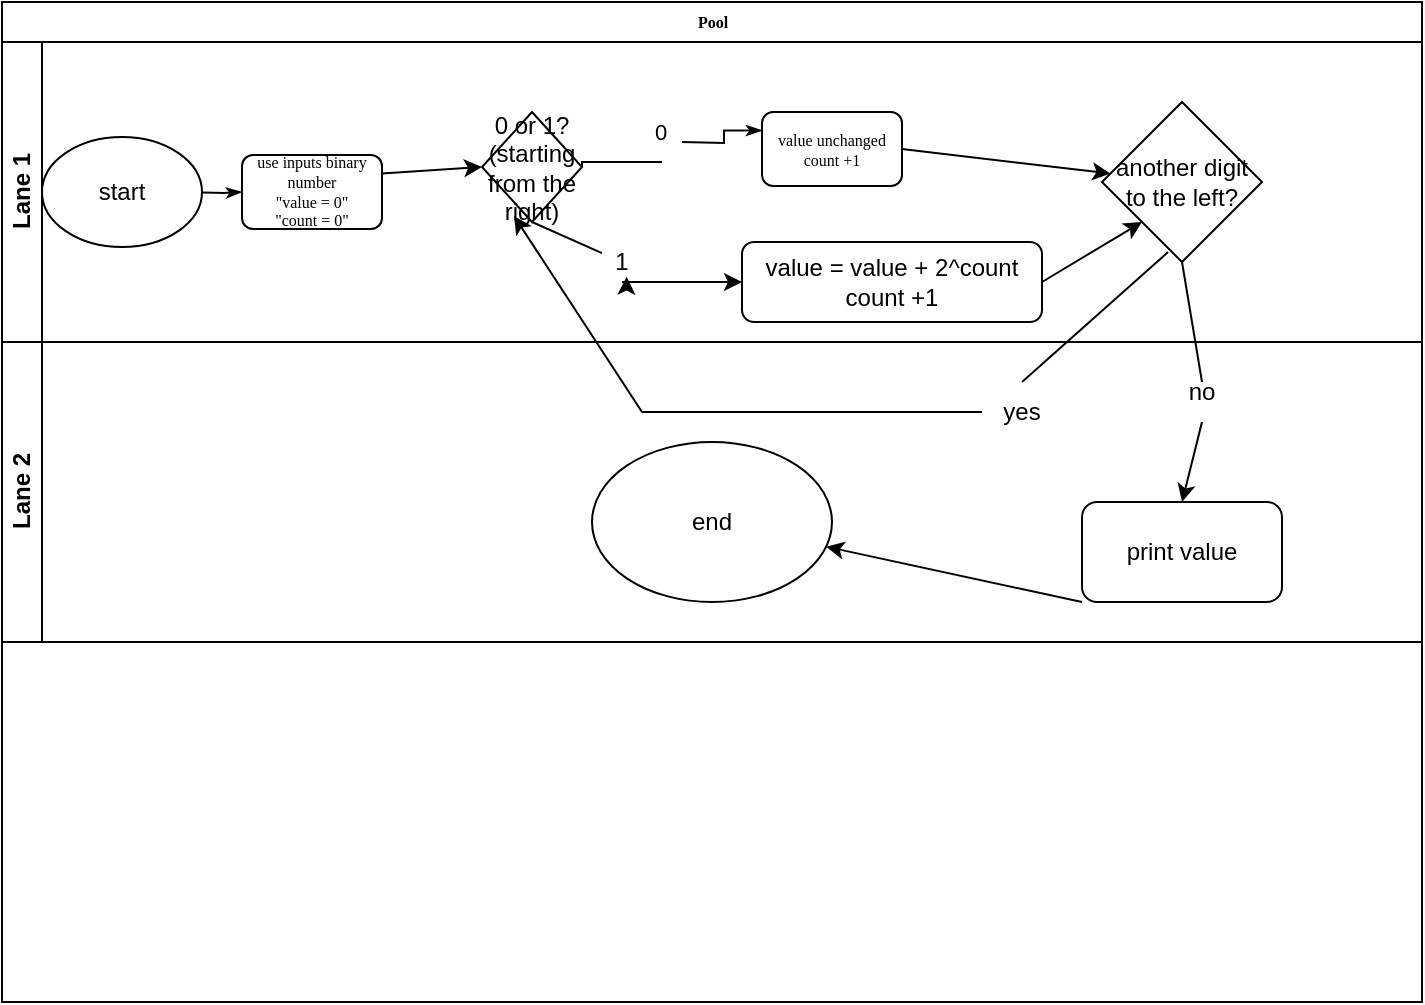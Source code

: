 <mxfile version="20.8.20" type="github">
  <diagram name="Page-1" id="c7488fd3-1785-93aa-aadb-54a6760d102a">
    <mxGraphModel dx="944" dy="714" grid="1" gridSize="10" guides="1" tooltips="1" connect="1" arrows="1" fold="1" page="1" pageScale="1" pageWidth="1100" pageHeight="850" background="none" math="0" shadow="0">
      <root>
        <mxCell id="0" />
        <mxCell id="1" parent="0" />
        <mxCell id="2b4e8129b02d487f-1" value="Pool" style="swimlane;html=1;childLayout=stackLayout;horizontal=1;startSize=20;horizontalStack=0;rounded=0;shadow=0;labelBackgroundColor=none;strokeWidth=1;fontFamily=Verdana;fontSize=8;align=center;" parent="1" vertex="1">
          <mxGeometry x="180" y="70" width="710" height="500" as="geometry" />
        </mxCell>
        <mxCell id="2b4e8129b02d487f-2" value="Lane 1" style="swimlane;html=1;startSize=20;horizontal=0;" parent="2b4e8129b02d487f-1" vertex="1">
          <mxGeometry y="20" width="710" height="150" as="geometry">
            <mxRectangle y="20" width="680" height="30" as="alternateBounds" />
          </mxGeometry>
        </mxCell>
        <mxCell id="2b4e8129b02d487f-18" style="edgeStyle=orthogonalEdgeStyle;rounded=0;html=1;labelBackgroundColor=none;startArrow=none;startFill=0;startSize=5;endArrow=classicThin;endFill=1;endSize=5;jettySize=auto;orthogonalLoop=1;strokeWidth=1;fontFamily=Verdana;fontSize=8" parent="2b4e8129b02d487f-2" target="2b4e8129b02d487f-6" edge="1">
          <mxGeometry relative="1" as="geometry">
            <mxPoint x="90" y="75" as="sourcePoint" />
          </mxGeometry>
        </mxCell>
        <mxCell id="2b4e8129b02d487f-6" value="&lt;div&gt;use inputs binary number&lt;/div&gt;&lt;div&gt;&quot;value = 0&quot;&lt;/div&gt;&lt;div&gt;&quot;count = 0&quot;&lt;br&gt;&lt;/div&gt;" style="rounded=1;whiteSpace=wrap;html=1;shadow=0;labelBackgroundColor=none;strokeWidth=1;fontFamily=Verdana;fontSize=8;align=center;" parent="2b4e8129b02d487f-2" vertex="1">
          <mxGeometry x="120" y="56.5" width="70" height="37" as="geometry" />
        </mxCell>
        <mxCell id="2b4e8129b02d487f-20" style="edgeStyle=orthogonalEdgeStyle;rounded=0;html=1;labelBackgroundColor=none;startArrow=none;startFill=0;startSize=5;endArrow=classicThin;endFill=1;endSize=5;jettySize=auto;orthogonalLoop=1;strokeWidth=1;fontFamily=Verdana;fontSize=8;entryX=0;entryY=0.25;entryDx=0;entryDy=0;" parent="2b4e8129b02d487f-2" target="2b4e8129b02d487f-9" edge="1">
          <mxGeometry relative="1" as="geometry">
            <mxPoint x="340" y="50" as="sourcePoint" />
            <mxPoint x="390" y="63" as="targetPoint" />
          </mxGeometry>
        </mxCell>
        <mxCell id="2b4e8129b02d487f-9" value="&lt;div&gt;value unchanged&lt;/div&gt;&lt;div&gt;count +1&lt;br&gt;&lt;/div&gt;" style="rounded=1;whiteSpace=wrap;html=1;shadow=0;labelBackgroundColor=none;strokeWidth=1;fontFamily=Verdana;fontSize=8;align=center;" parent="2b4e8129b02d487f-2" vertex="1">
          <mxGeometry x="380" y="35.0" width="70" height="37" as="geometry" />
        </mxCell>
        <mxCell id="jD4IBCRBPtifcBb3bYQp-1" value="start" style="ellipse;whiteSpace=wrap;html=1;" vertex="1" parent="2b4e8129b02d487f-2">
          <mxGeometry x="20" y="47.5" width="80" height="55" as="geometry" />
        </mxCell>
        <mxCell id="jD4IBCRBPtifcBb3bYQp-2" value="" style="endArrow=classic;html=1;rounded=0;exitX=1;exitY=0.25;exitDx=0;exitDy=0;entryX=0;entryY=0.5;entryDx=0;entryDy=0;" edge="1" parent="2b4e8129b02d487f-2" source="2b4e8129b02d487f-6" target="jD4IBCRBPtifcBb3bYQp-3">
          <mxGeometry width="50" height="50" relative="1" as="geometry">
            <mxPoint x="210" y="62.5" as="sourcePoint" />
            <mxPoint x="250" y="62.5" as="targetPoint" />
          </mxGeometry>
        </mxCell>
        <mxCell id="jD4IBCRBPtifcBb3bYQp-3" value="0 or 1? (starting from the right)" style="rhombus;whiteSpace=wrap;html=1;" vertex="1" parent="2b4e8129b02d487f-2">
          <mxGeometry x="240" y="35" width="50" height="55" as="geometry" />
        </mxCell>
        <mxCell id="jD4IBCRBPtifcBb3bYQp-6" value="" style="edgeStyle=orthogonalEdgeStyle;rounded=0;html=1;labelBackgroundColor=none;startArrow=none;startFill=0;startSize=5;endArrow=none;endFill=1;endSize=5;jettySize=auto;orthogonalLoop=1;strokeWidth=1;fontFamily=Verdana;fontSize=8;exitX=1;exitY=0.5;exitDx=0;exitDy=0;" edge="1" parent="2b4e8129b02d487f-2" source="jD4IBCRBPtifcBb3bYQp-3">
          <mxGeometry relative="1" as="geometry">
            <mxPoint x="470" y="153" as="sourcePoint" />
            <mxPoint x="330" y="60" as="targetPoint" />
            <Array as="points">
              <mxPoint x="290" y="60" />
              <mxPoint x="310" y="60" />
            </Array>
          </mxGeometry>
        </mxCell>
        <mxCell id="jD4IBCRBPtifcBb3bYQp-8" value="0" style="edgeLabel;html=1;align=center;verticalAlign=middle;resizable=0;points=[];" vertex="1" connectable="0" parent="jD4IBCRBPtifcBb3bYQp-6">
          <mxGeometry x="0.455" y="10" relative="1" as="geometry">
            <mxPoint x="10" y="-5" as="offset" />
          </mxGeometry>
        </mxCell>
        <mxCell id="jD4IBCRBPtifcBb3bYQp-9" value="" style="endArrow=classic;html=1;rounded=0;exitX=0.5;exitY=1;exitDx=0;exitDy=0;startArrow=none;" edge="1" parent="2b4e8129b02d487f-2" source="jD4IBCRBPtifcBb3bYQp-11">
          <mxGeometry width="50" height="50" relative="1" as="geometry">
            <mxPoint x="300" y="140" as="sourcePoint" />
            <mxPoint x="370" y="120" as="targetPoint" />
          </mxGeometry>
        </mxCell>
        <mxCell id="jD4IBCRBPtifcBb3bYQp-11" value="1" style="text;html=1;strokeColor=none;fillColor=none;align=center;verticalAlign=middle;whiteSpace=wrap;rounded=0;" vertex="1" parent="2b4e8129b02d487f-2">
          <mxGeometry x="300" y="100" width="20" height="20" as="geometry" />
        </mxCell>
        <mxCell id="jD4IBCRBPtifcBb3bYQp-12" value="" style="endArrow=none;html=1;rounded=0;exitX=0.5;exitY=1;exitDx=0;exitDy=0;" edge="1" parent="2b4e8129b02d487f-2" source="jD4IBCRBPtifcBb3bYQp-3" target="jD4IBCRBPtifcBb3bYQp-11">
          <mxGeometry width="50" height="50" relative="1" as="geometry">
            <mxPoint x="445" y="180" as="sourcePoint" />
            <mxPoint x="600" y="203.041" as="targetPoint" />
          </mxGeometry>
        </mxCell>
        <mxCell id="jD4IBCRBPtifcBb3bYQp-13" style="edgeStyle=orthogonalEdgeStyle;rounded=0;orthogonalLoop=1;jettySize=auto;html=1;exitX=1;exitY=1;exitDx=0;exitDy=0;entryX=0.617;entryY=0.867;entryDx=0;entryDy=0;entryPerimeter=0;" edge="1" parent="2b4e8129b02d487f-2" source="jD4IBCRBPtifcBb3bYQp-11" target="jD4IBCRBPtifcBb3bYQp-11">
          <mxGeometry relative="1" as="geometry" />
        </mxCell>
        <mxCell id="jD4IBCRBPtifcBb3bYQp-14" value="&lt;div&gt;value = value + 2^count&lt;/div&gt;&lt;div&gt;count +1&lt;br&gt;&lt;/div&gt;" style="rounded=1;whiteSpace=wrap;html=1;" vertex="1" parent="2b4e8129b02d487f-2">
          <mxGeometry x="370" y="100" width="150" height="40" as="geometry" />
        </mxCell>
        <mxCell id="jD4IBCRBPtifcBb3bYQp-15" value="another digit to the left?" style="rhombus;whiteSpace=wrap;html=1;" vertex="1" parent="2b4e8129b02d487f-2">
          <mxGeometry x="550" y="30" width="80" height="80" as="geometry" />
        </mxCell>
        <mxCell id="jD4IBCRBPtifcBb3bYQp-16" value="" style="endArrow=classic;html=1;rounded=0;exitX=1;exitY=0.5;exitDx=0;exitDy=0;" edge="1" parent="2b4e8129b02d487f-2" source="2b4e8129b02d487f-9" target="jD4IBCRBPtifcBb3bYQp-15">
          <mxGeometry width="50" height="50" relative="1" as="geometry">
            <mxPoint x="280" y="300" as="sourcePoint" />
            <mxPoint x="330" y="250" as="targetPoint" />
          </mxGeometry>
        </mxCell>
        <mxCell id="jD4IBCRBPtifcBb3bYQp-17" value="" style="endArrow=classic;html=1;rounded=0;exitX=1;exitY=0.5;exitDx=0;exitDy=0;entryX=0;entryY=1;entryDx=0;entryDy=0;" edge="1" parent="2b4e8129b02d487f-2" source="jD4IBCRBPtifcBb3bYQp-14" target="jD4IBCRBPtifcBb3bYQp-15">
          <mxGeometry width="50" height="50" relative="1" as="geometry">
            <mxPoint x="280" y="300" as="sourcePoint" />
            <mxPoint x="330" y="250" as="targetPoint" />
          </mxGeometry>
        </mxCell>
        <mxCell id="2b4e8129b02d487f-3" value="Lane 2" style="swimlane;html=1;startSize=20;horizontal=0;" parent="2b4e8129b02d487f-1" vertex="1">
          <mxGeometry y="170" width="710" height="150" as="geometry" />
        </mxCell>
        <mxCell id="jD4IBCRBPtifcBb3bYQp-20" value="print value" style="rounded=1;whiteSpace=wrap;html=1;" vertex="1" parent="2b4e8129b02d487f-3">
          <mxGeometry x="540" y="80" width="100" height="50" as="geometry" />
        </mxCell>
        <mxCell id="jD4IBCRBPtifcBb3bYQp-25" value="no" style="text;html=1;strokeColor=none;fillColor=none;align=center;verticalAlign=middle;whiteSpace=wrap;rounded=0;" vertex="1" parent="2b4e8129b02d487f-3">
          <mxGeometry x="570" y="10" width="60" height="30" as="geometry" />
        </mxCell>
        <mxCell id="jD4IBCRBPtifcBb3bYQp-27" value="yes" style="text;html=1;strokeColor=none;fillColor=none;align=center;verticalAlign=middle;whiteSpace=wrap;rounded=0;" vertex="1" parent="2b4e8129b02d487f-3">
          <mxGeometry x="490" y="20" width="40" height="30" as="geometry" />
        </mxCell>
        <mxCell id="jD4IBCRBPtifcBb3bYQp-31" value="end" style="ellipse;whiteSpace=wrap;html=1;" vertex="1" parent="2b4e8129b02d487f-3">
          <mxGeometry x="295" y="50" width="120" height="80" as="geometry" />
        </mxCell>
        <mxCell id="jD4IBCRBPtifcBb3bYQp-30" value="" style="endArrow=classic;html=1;rounded=0;exitX=0;exitY=1;exitDx=0;exitDy=0;" edge="1" parent="2b4e8129b02d487f-3" source="jD4IBCRBPtifcBb3bYQp-20" target="jD4IBCRBPtifcBb3bYQp-31">
          <mxGeometry width="50" height="50" relative="1" as="geometry">
            <mxPoint x="280" y="150" as="sourcePoint" />
            <mxPoint x="440" y="120" as="targetPoint" />
          </mxGeometry>
        </mxCell>
        <mxCell id="jD4IBCRBPtifcBb3bYQp-22" value="" style="endArrow=classic;html=1;rounded=0;entryX=0.5;entryY=0;entryDx=0;entryDy=0;startArrow=none;" edge="1" parent="2b4e8129b02d487f-1" target="jD4IBCRBPtifcBb3bYQp-20">
          <mxGeometry width="50" height="50" relative="1" as="geometry">
            <mxPoint x="600" y="210" as="sourcePoint" />
            <mxPoint x="330" y="270" as="targetPoint" />
          </mxGeometry>
        </mxCell>
        <mxCell id="jD4IBCRBPtifcBb3bYQp-24" value="" style="endArrow=none;html=1;rounded=0;exitX=0.5;exitY=1;exitDx=0;exitDy=0;" edge="1" parent="2b4e8129b02d487f-1" source="jD4IBCRBPtifcBb3bYQp-15">
          <mxGeometry width="50" height="50" relative="1" as="geometry">
            <mxPoint x="770" y="200" as="sourcePoint" />
            <mxPoint x="600" y="190" as="targetPoint" />
          </mxGeometry>
        </mxCell>
        <mxCell id="jD4IBCRBPtifcBb3bYQp-28" value="" style="endArrow=none;html=1;rounded=0;exitX=0.413;exitY=0.938;exitDx=0;exitDy=0;exitPerimeter=0;entryX=0.5;entryY=0;entryDx=0;entryDy=0;" edge="1" parent="2b4e8129b02d487f-1" source="jD4IBCRBPtifcBb3bYQp-15" target="jD4IBCRBPtifcBb3bYQp-27">
          <mxGeometry width="50" height="50" relative="1" as="geometry">
            <mxPoint x="763" y="195" as="sourcePoint" />
            <mxPoint x="520" y="180" as="targetPoint" />
          </mxGeometry>
        </mxCell>
        <mxCell id="jD4IBCRBPtifcBb3bYQp-26" value="" style="endArrow=classic;html=1;rounded=0;startArrow=none;entryX=0.32;entryY=0.945;entryDx=0;entryDy=0;entryPerimeter=0;" edge="1" parent="2b4e8129b02d487f-1" source="jD4IBCRBPtifcBb3bYQp-27" target="jD4IBCRBPtifcBb3bYQp-3">
          <mxGeometry width="50" height="50" relative="1" as="geometry">
            <mxPoint x="510" y="200" as="sourcePoint" />
            <mxPoint x="260" y="190" as="targetPoint" />
            <Array as="points">
              <mxPoint x="320" y="205" />
            </Array>
          </mxGeometry>
        </mxCell>
      </root>
    </mxGraphModel>
  </diagram>
</mxfile>
